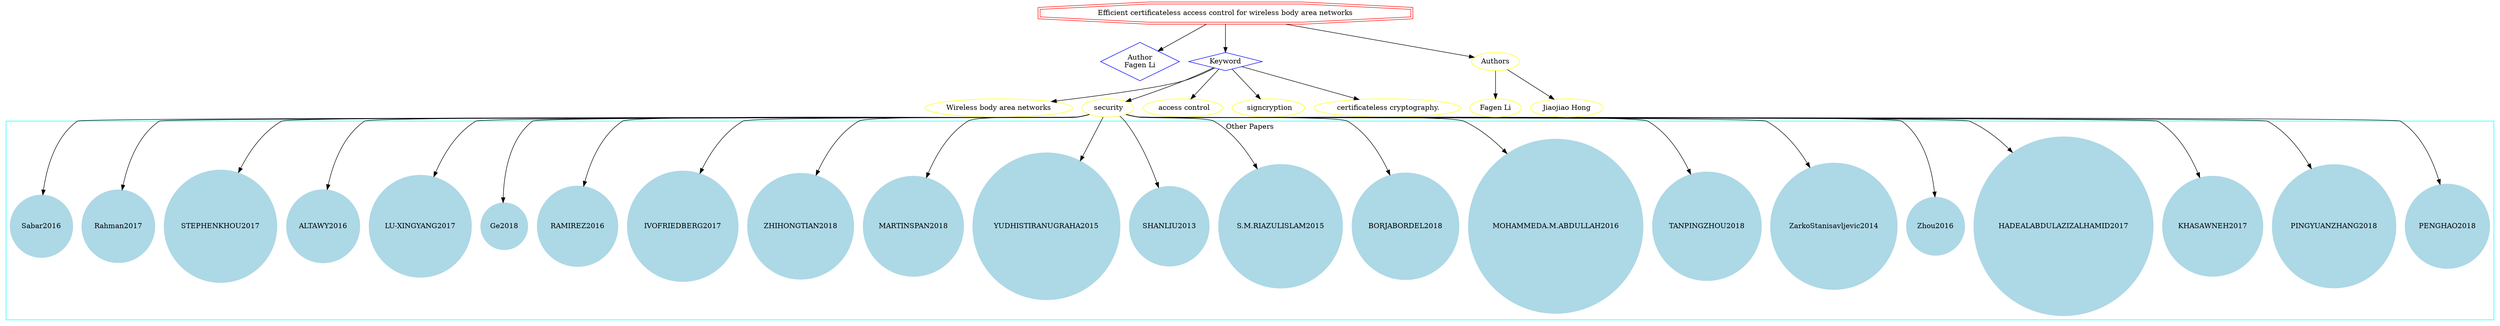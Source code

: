 strict digraph mind_map7 {
	node [color=red shape=doubleoctagon]
	"Efficient certificateless access control for wireless body area networks"
	node [color=blue shape=diamond]
	"Author
Fagen Li"
	Keyword
	"Efficient certificateless access control for wireless body area networks" -> "Author
Fagen Li"
	"Efficient certificateless access control for wireless body area networks" -> Keyword
	node [color=yellow shape=ellipse]
	"Wireless body area networks"
	Keyword -> "Wireless body area networks"
	" security"
	Keyword -> " security"
	" access control"
	Keyword -> " access control"
	" signcryption"
	Keyword -> " signcryption"
	" certificateless cryptography."
	Keyword -> " certificateless cryptography."
	subgraph cluster_0 {
		node [style=filled]
		node [color=lightblue shape=circle]
		label="Other Papers"
		color=cyan
		PENGHAO2018
		PINGYUANZHANG2018
		KHASAWNEH2017
		HADEALABDULAZIZALHAMID2017
		Zhou2016
		ZarkoStanisavljevic2014
		TANPINGZHOU2018
		"MOHAMMEDA.M.ABDULLAH2016"
		BORJABORDEL2018
		"S.M.RIAZULISLAM2015"
		SHANLIU2013
		YUDHISTIRANUGRAHA2015
		MARTINSPAN2018
		ZHIHONGTIAN2018
		IVOFRIEDBERG2017
		RAMIREZ2016
		Ge2018
		"LU-XINGYANG2017"
		ALTAWY2016
		STEPHENKHOU2017
		Rahman2017
		Sabar2016
	}
	" security" -> PENGHAO2018
	" security" -> PENGHAO2018
	" security" -> PENGHAO2018
	" security" -> PINGYUANZHANG2018
	" security" -> KHASAWNEH2017
	" security" -> HADEALABDULAZIZALHAMID2017
	" security" -> Zhou2016
	" security" -> ZarkoStanisavljevic2014
	" security" -> ZarkoStanisavljevic2014
	" security" -> TANPINGZHOU2018
	" security" -> "MOHAMMEDA.M.ABDULLAH2016"
	" security" -> "MOHAMMEDA.M.ABDULLAH2016"
	" security" -> BORJABORDEL2018
	" security" -> "S.M.RIAZULISLAM2015"
	" security" -> SHANLIU2013
	" security" -> YUDHISTIRANUGRAHA2015
	" security" -> MARTINSPAN2018
	" security" -> MARTINSPAN2018
	" security" -> MARTINSPAN2018
	" security" -> ZHIHONGTIAN2018
	" security" -> IVOFRIEDBERG2017
	" security" -> IVOFRIEDBERG2017
	" security" -> IVOFRIEDBERG2017
	" security" -> RAMIREZ2016
	" security" -> RAMIREZ2016
	" security" -> Ge2018
	" security" -> "LU-XINGYANG2017"
	" security" -> ALTAWY2016
	" security" -> STEPHENKHOU2017
	" security" -> STEPHENKHOU2017
	" security" -> Rahman2017
	" security" -> Rahman2017
	" security" -> Sabar2016
	"Efficient certificateless access control for wireless body area networks" -> Authors
	Authors -> "Fagen Li"
	Authors -> "Jiaojiao Hong"
}
